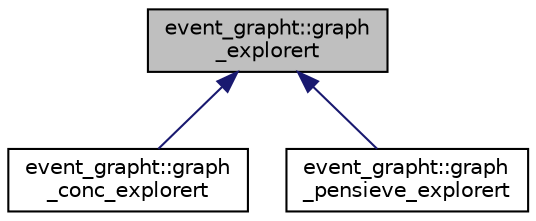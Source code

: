 digraph "event_grapht::graph_explorert"
{
 // LATEX_PDF_SIZE
  bgcolor="transparent";
  edge [fontname="Helvetica",fontsize="10",labelfontname="Helvetica",labelfontsize="10"];
  node [fontname="Helvetica",fontsize="10",shape=record];
  Node1 [label="event_grapht::graph\l_explorert",height=0.2,width=0.4,color="black", fillcolor="grey75", style="filled", fontcolor="black",tooltip=" "];
  Node1 -> Node2 [dir="back",color="midnightblue",fontsize="10",style="solid",fontname="Helvetica"];
  Node2 [label="event_grapht::graph\l_conc_explorert",height=0.2,width=0.4,color="black",URL="$classevent__grapht_1_1graph__conc__explorert.html",tooltip=" "];
  Node1 -> Node3 [dir="back",color="midnightblue",fontsize="10",style="solid",fontname="Helvetica"];
  Node3 [label="event_grapht::graph\l_pensieve_explorert",height=0.2,width=0.4,color="black",URL="$classevent__grapht_1_1graph__pensieve__explorert.html",tooltip=" "];
}
